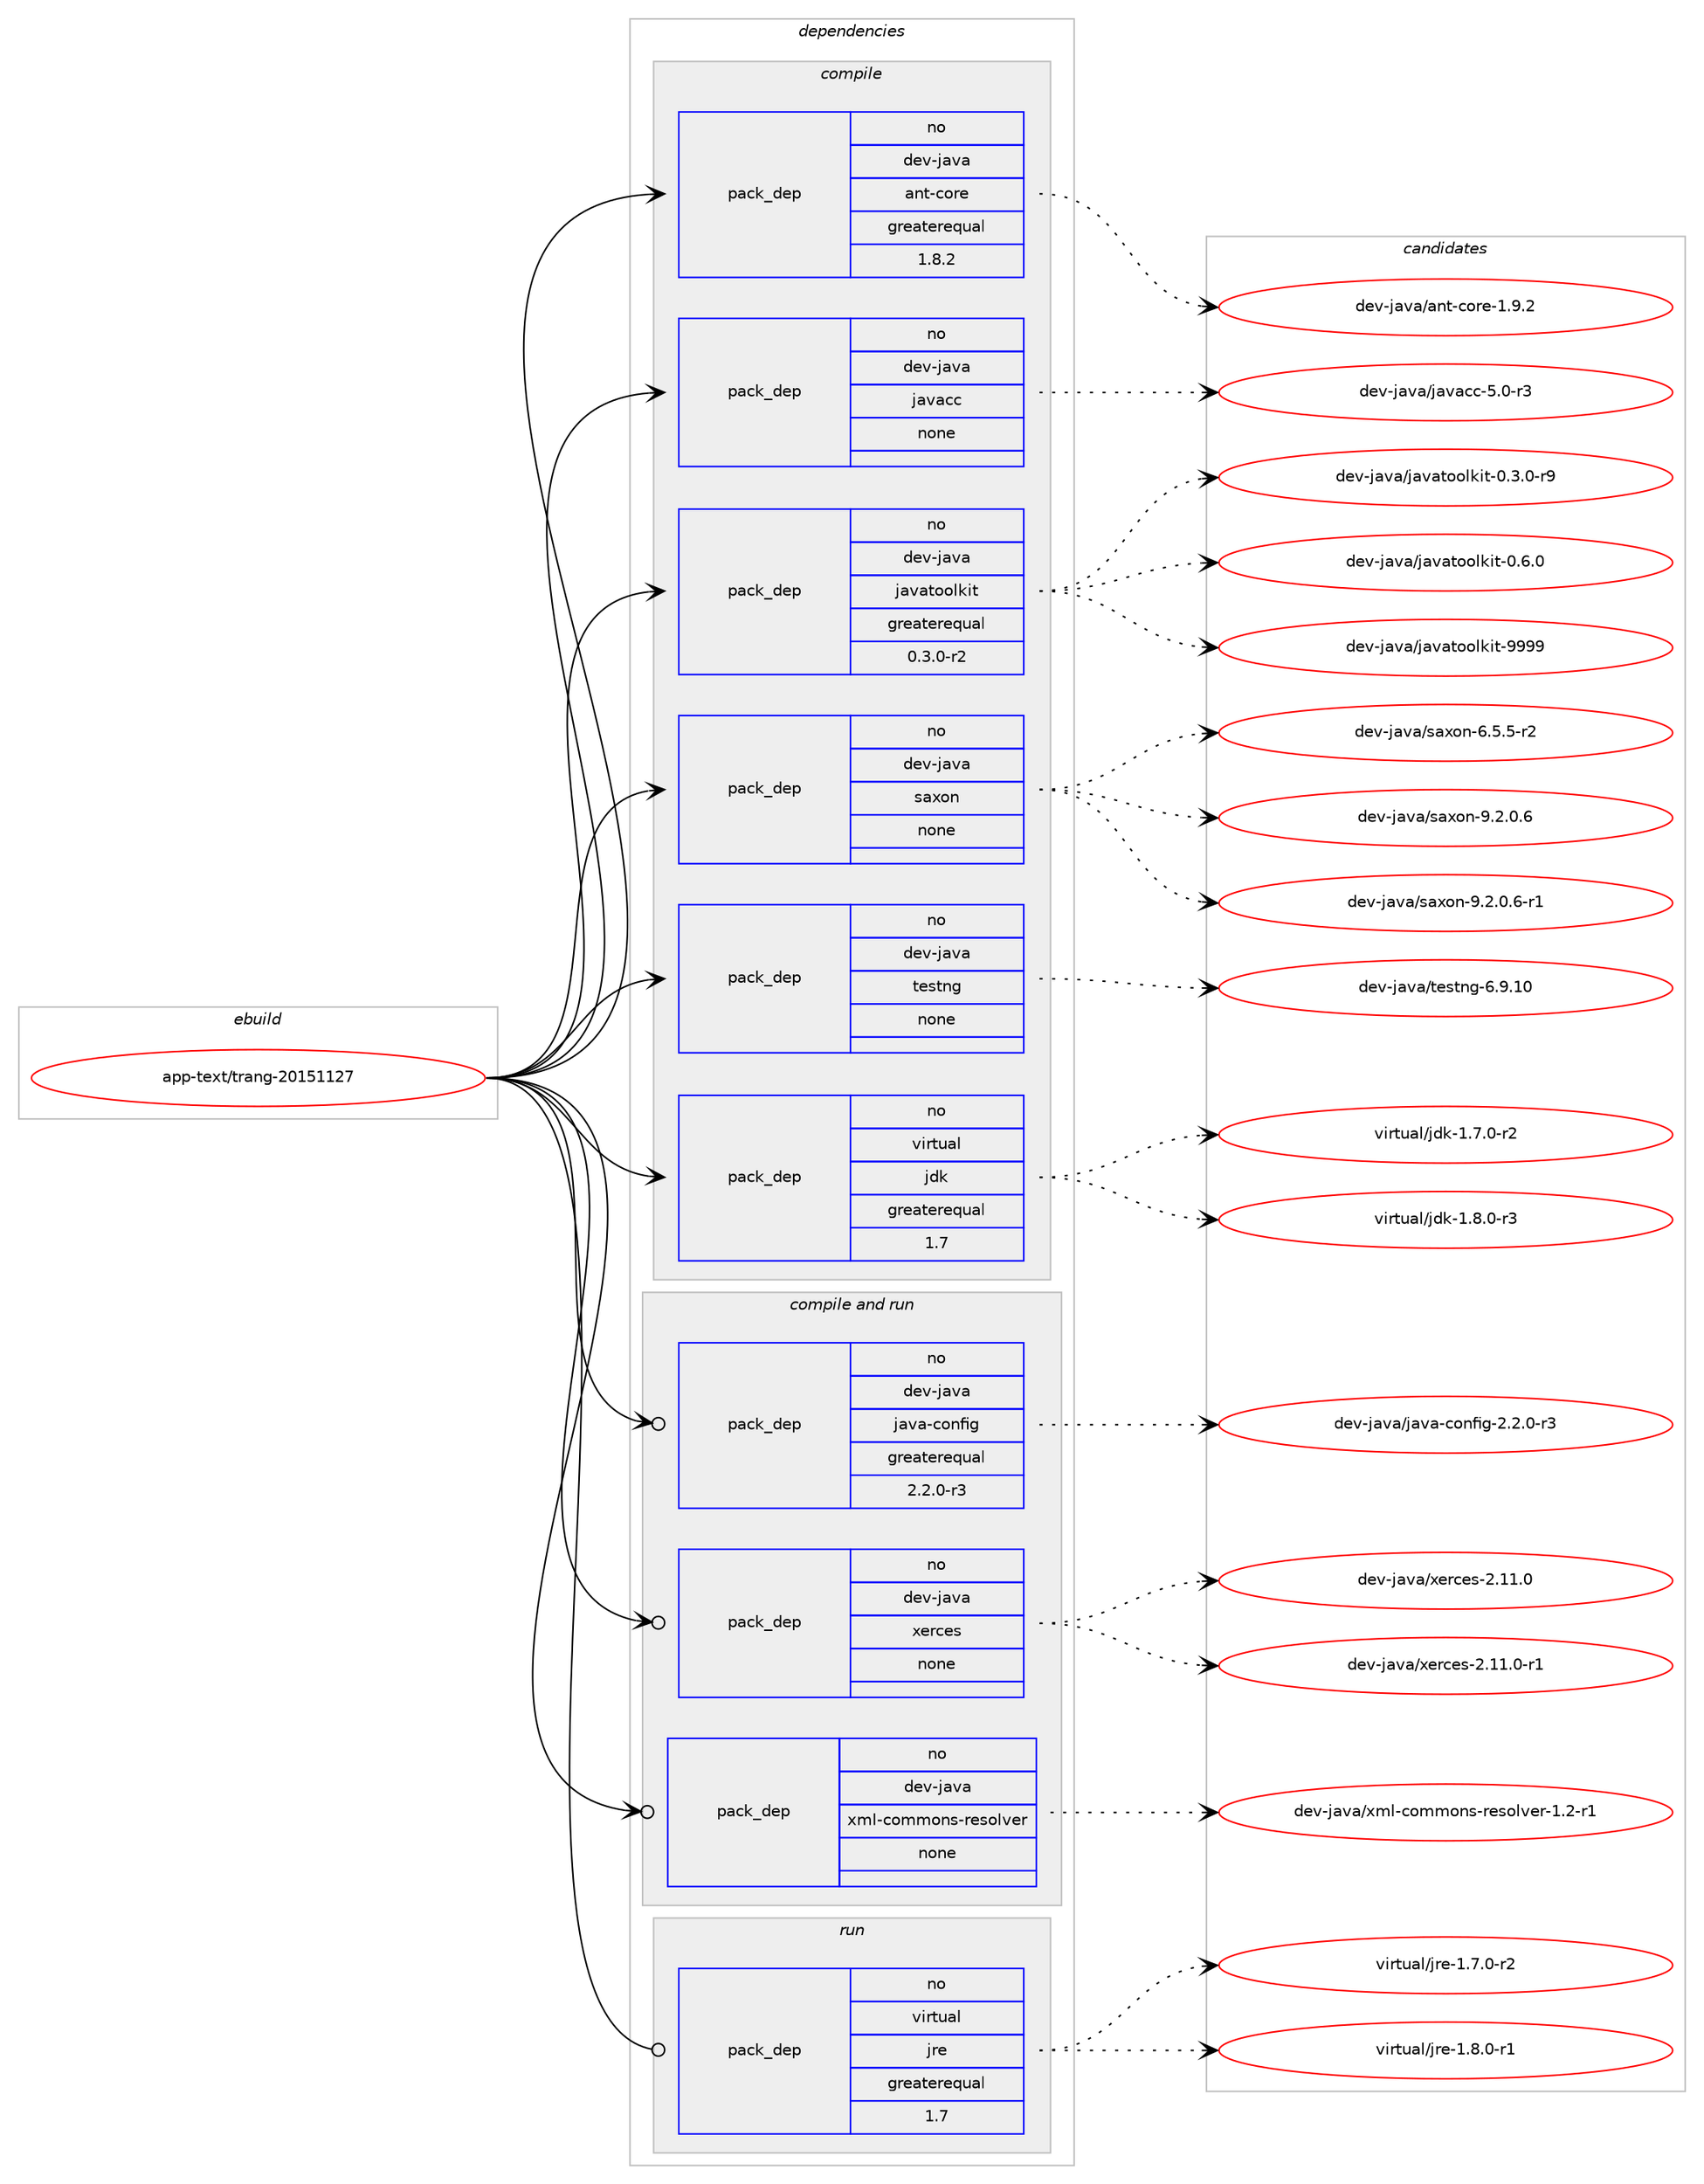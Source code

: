 digraph prolog {

# *************
# Graph options
# *************

newrank=true;
concentrate=true;
compound=true;
graph [rankdir=LR,fontname=Helvetica,fontsize=10,ranksep=1.5];#, ranksep=2.5, nodesep=0.2];
edge  [arrowhead=vee];
node  [fontname=Helvetica,fontsize=10];

# **********
# The ebuild
# **********

subgraph cluster_leftcol {
color=gray;
rank=same;
label=<<i>ebuild</i>>;
id [label="app-text/trang-20151127", color=red, width=4, href="../app-text/trang-20151127.svg"];
}

# ****************
# The dependencies
# ****************

subgraph cluster_midcol {
color=gray;
label=<<i>dependencies</i>>;
subgraph cluster_compile {
fillcolor="#eeeeee";
style=filled;
label=<<i>compile</i>>;
subgraph pack45143 {
dependency61832 [label=<<TABLE BORDER="0" CELLBORDER="1" CELLSPACING="0" CELLPADDING="4" WIDTH="220"><TR><TD ROWSPAN="6" CELLPADDING="30">pack_dep</TD></TR><TR><TD WIDTH="110">no</TD></TR><TR><TD>dev-java</TD></TR><TR><TD>ant-core</TD></TR><TR><TD>greaterequal</TD></TR><TR><TD>1.8.2</TD></TR></TABLE>>, shape=none, color=blue];
}
id:e -> dependency61832:w [weight=20,style="solid",arrowhead="vee"];
subgraph pack45144 {
dependency61833 [label=<<TABLE BORDER="0" CELLBORDER="1" CELLSPACING="0" CELLPADDING="4" WIDTH="220"><TR><TD ROWSPAN="6" CELLPADDING="30">pack_dep</TD></TR><TR><TD WIDTH="110">no</TD></TR><TR><TD>dev-java</TD></TR><TR><TD>javacc</TD></TR><TR><TD>none</TD></TR><TR><TD></TD></TR></TABLE>>, shape=none, color=blue];
}
id:e -> dependency61833:w [weight=20,style="solid",arrowhead="vee"];
subgraph pack45145 {
dependency61834 [label=<<TABLE BORDER="0" CELLBORDER="1" CELLSPACING="0" CELLPADDING="4" WIDTH="220"><TR><TD ROWSPAN="6" CELLPADDING="30">pack_dep</TD></TR><TR><TD WIDTH="110">no</TD></TR><TR><TD>dev-java</TD></TR><TR><TD>javatoolkit</TD></TR><TR><TD>greaterequal</TD></TR><TR><TD>0.3.0-r2</TD></TR></TABLE>>, shape=none, color=blue];
}
id:e -> dependency61834:w [weight=20,style="solid",arrowhead="vee"];
subgraph pack45146 {
dependency61835 [label=<<TABLE BORDER="0" CELLBORDER="1" CELLSPACING="0" CELLPADDING="4" WIDTH="220"><TR><TD ROWSPAN="6" CELLPADDING="30">pack_dep</TD></TR><TR><TD WIDTH="110">no</TD></TR><TR><TD>dev-java</TD></TR><TR><TD>saxon</TD></TR><TR><TD>none</TD></TR><TR><TD></TD></TR></TABLE>>, shape=none, color=blue];
}
id:e -> dependency61835:w [weight=20,style="solid",arrowhead="vee"];
subgraph pack45147 {
dependency61836 [label=<<TABLE BORDER="0" CELLBORDER="1" CELLSPACING="0" CELLPADDING="4" WIDTH="220"><TR><TD ROWSPAN="6" CELLPADDING="30">pack_dep</TD></TR><TR><TD WIDTH="110">no</TD></TR><TR><TD>dev-java</TD></TR><TR><TD>testng</TD></TR><TR><TD>none</TD></TR><TR><TD></TD></TR></TABLE>>, shape=none, color=blue];
}
id:e -> dependency61836:w [weight=20,style="solid",arrowhead="vee"];
subgraph pack45148 {
dependency61837 [label=<<TABLE BORDER="0" CELLBORDER="1" CELLSPACING="0" CELLPADDING="4" WIDTH="220"><TR><TD ROWSPAN="6" CELLPADDING="30">pack_dep</TD></TR><TR><TD WIDTH="110">no</TD></TR><TR><TD>virtual</TD></TR><TR><TD>jdk</TD></TR><TR><TD>greaterequal</TD></TR><TR><TD>1.7</TD></TR></TABLE>>, shape=none, color=blue];
}
id:e -> dependency61837:w [weight=20,style="solid",arrowhead="vee"];
}
subgraph cluster_compileandrun {
fillcolor="#eeeeee";
style=filled;
label=<<i>compile and run</i>>;
subgraph pack45149 {
dependency61838 [label=<<TABLE BORDER="0" CELLBORDER="1" CELLSPACING="0" CELLPADDING="4" WIDTH="220"><TR><TD ROWSPAN="6" CELLPADDING="30">pack_dep</TD></TR><TR><TD WIDTH="110">no</TD></TR><TR><TD>dev-java</TD></TR><TR><TD>java-config</TD></TR><TR><TD>greaterequal</TD></TR><TR><TD>2.2.0-r3</TD></TR></TABLE>>, shape=none, color=blue];
}
id:e -> dependency61838:w [weight=20,style="solid",arrowhead="odotvee"];
subgraph pack45150 {
dependency61839 [label=<<TABLE BORDER="0" CELLBORDER="1" CELLSPACING="0" CELLPADDING="4" WIDTH="220"><TR><TD ROWSPAN="6" CELLPADDING="30">pack_dep</TD></TR><TR><TD WIDTH="110">no</TD></TR><TR><TD>dev-java</TD></TR><TR><TD>xerces</TD></TR><TR><TD>none</TD></TR><TR><TD></TD></TR></TABLE>>, shape=none, color=blue];
}
id:e -> dependency61839:w [weight=20,style="solid",arrowhead="odotvee"];
subgraph pack45151 {
dependency61840 [label=<<TABLE BORDER="0" CELLBORDER="1" CELLSPACING="0" CELLPADDING="4" WIDTH="220"><TR><TD ROWSPAN="6" CELLPADDING="30">pack_dep</TD></TR><TR><TD WIDTH="110">no</TD></TR><TR><TD>dev-java</TD></TR><TR><TD>xml-commons-resolver</TD></TR><TR><TD>none</TD></TR><TR><TD></TD></TR></TABLE>>, shape=none, color=blue];
}
id:e -> dependency61840:w [weight=20,style="solid",arrowhead="odotvee"];
}
subgraph cluster_run {
fillcolor="#eeeeee";
style=filled;
label=<<i>run</i>>;
subgraph pack45152 {
dependency61841 [label=<<TABLE BORDER="0" CELLBORDER="1" CELLSPACING="0" CELLPADDING="4" WIDTH="220"><TR><TD ROWSPAN="6" CELLPADDING="30">pack_dep</TD></TR><TR><TD WIDTH="110">no</TD></TR><TR><TD>virtual</TD></TR><TR><TD>jre</TD></TR><TR><TD>greaterequal</TD></TR><TR><TD>1.7</TD></TR></TABLE>>, shape=none, color=blue];
}
id:e -> dependency61841:w [weight=20,style="solid",arrowhead="odot"];
}
}

# **************
# The candidates
# **************

subgraph cluster_choices {
rank=same;
color=gray;
label=<<i>candidates</i>>;

subgraph choice45143 {
color=black;
nodesep=1;
choice10010111845106971189747971101164599111114101454946574650 [label="dev-java/ant-core-1.9.2", color=red, width=4,href="../dev-java/ant-core-1.9.2.svg"];
dependency61832:e -> choice10010111845106971189747971101164599111114101454946574650:w [style=dotted,weight="100"];
}
subgraph choice45144 {
color=black;
nodesep=1;
choice1001011184510697118974710697118979999455346484511451 [label="dev-java/javacc-5.0-r3", color=red, width=4,href="../dev-java/javacc-5.0-r3.svg"];
dependency61833:e -> choice1001011184510697118974710697118979999455346484511451:w [style=dotted,weight="100"];
}
subgraph choice45145 {
color=black;
nodesep=1;
choice1001011184510697118974710697118971161111111081071051164548465146484511457 [label="dev-java/javatoolkit-0.3.0-r9", color=red, width=4,href="../dev-java/javatoolkit-0.3.0-r9.svg"];
choice100101118451069711897471069711897116111111108107105116454846544648 [label="dev-java/javatoolkit-0.6.0", color=red, width=4,href="../dev-java/javatoolkit-0.6.0.svg"];
choice1001011184510697118974710697118971161111111081071051164557575757 [label="dev-java/javatoolkit-9999", color=red, width=4,href="../dev-java/javatoolkit-9999.svg"];
dependency61834:e -> choice1001011184510697118974710697118971161111111081071051164548465146484511457:w [style=dotted,weight="100"];
dependency61834:e -> choice100101118451069711897471069711897116111111108107105116454846544648:w [style=dotted,weight="100"];
dependency61834:e -> choice1001011184510697118974710697118971161111111081071051164557575757:w [style=dotted,weight="100"];
}
subgraph choice45146 {
color=black;
nodesep=1;
choice10010111845106971189747115971201111104554465346534511450 [label="dev-java/saxon-6.5.5-r2", color=red, width=4,href="../dev-java/saxon-6.5.5-r2.svg"];
choice10010111845106971189747115971201111104557465046484654 [label="dev-java/saxon-9.2.0.6", color=red, width=4,href="../dev-java/saxon-9.2.0.6.svg"];
choice100101118451069711897471159712011111045574650464846544511449 [label="dev-java/saxon-9.2.0.6-r1", color=red, width=4,href="../dev-java/saxon-9.2.0.6-r1.svg"];
dependency61835:e -> choice10010111845106971189747115971201111104554465346534511450:w [style=dotted,weight="100"];
dependency61835:e -> choice10010111845106971189747115971201111104557465046484654:w [style=dotted,weight="100"];
dependency61835:e -> choice100101118451069711897471159712011111045574650464846544511449:w [style=dotted,weight="100"];
}
subgraph choice45147 {
color=black;
nodesep=1;
choice1001011184510697118974711610111511611010345544657464948 [label="dev-java/testng-6.9.10", color=red, width=4,href="../dev-java/testng-6.9.10.svg"];
dependency61836:e -> choice1001011184510697118974711610111511611010345544657464948:w [style=dotted,weight="100"];
}
subgraph choice45148 {
color=black;
nodesep=1;
choice11810511411611797108471061001074549465546484511450 [label="virtual/jdk-1.7.0-r2", color=red, width=4,href="../virtual/jdk-1.7.0-r2.svg"];
choice11810511411611797108471061001074549465646484511451 [label="virtual/jdk-1.8.0-r3", color=red, width=4,href="../virtual/jdk-1.8.0-r3.svg"];
dependency61837:e -> choice11810511411611797108471061001074549465546484511450:w [style=dotted,weight="100"];
dependency61837:e -> choice11810511411611797108471061001074549465646484511451:w [style=dotted,weight="100"];
}
subgraph choice45149 {
color=black;
nodesep=1;
choice10010111845106971189747106971189745991111101021051034550465046484511451 [label="dev-java/java-config-2.2.0-r3", color=red, width=4,href="../dev-java/java-config-2.2.0-r3.svg"];
dependency61838:e -> choice10010111845106971189747106971189745991111101021051034550465046484511451:w [style=dotted,weight="100"];
}
subgraph choice45150 {
color=black;
nodesep=1;
choice100101118451069711897471201011149910111545504649494648 [label="dev-java/xerces-2.11.0", color=red, width=4,href="../dev-java/xerces-2.11.0.svg"];
choice1001011184510697118974712010111499101115455046494946484511449 [label="dev-java/xerces-2.11.0-r1", color=red, width=4,href="../dev-java/xerces-2.11.0-r1.svg"];
dependency61839:e -> choice100101118451069711897471201011149910111545504649494648:w [style=dotted,weight="100"];
dependency61839:e -> choice1001011184510697118974712010111499101115455046494946484511449:w [style=dotted,weight="100"];
}
subgraph choice45151 {
color=black;
nodesep=1;
choice10010111845106971189747120109108459911110910911111011545114101115111108118101114454946504511449 [label="dev-java/xml-commons-resolver-1.2-r1", color=red, width=4,href="../dev-java/xml-commons-resolver-1.2-r1.svg"];
dependency61840:e -> choice10010111845106971189747120109108459911110910911111011545114101115111108118101114454946504511449:w [style=dotted,weight="100"];
}
subgraph choice45152 {
color=black;
nodesep=1;
choice11810511411611797108471061141014549465546484511450 [label="virtual/jre-1.7.0-r2", color=red, width=4,href="../virtual/jre-1.7.0-r2.svg"];
choice11810511411611797108471061141014549465646484511449 [label="virtual/jre-1.8.0-r1", color=red, width=4,href="../virtual/jre-1.8.0-r1.svg"];
dependency61841:e -> choice11810511411611797108471061141014549465546484511450:w [style=dotted,weight="100"];
dependency61841:e -> choice11810511411611797108471061141014549465646484511449:w [style=dotted,weight="100"];
}
}

}
